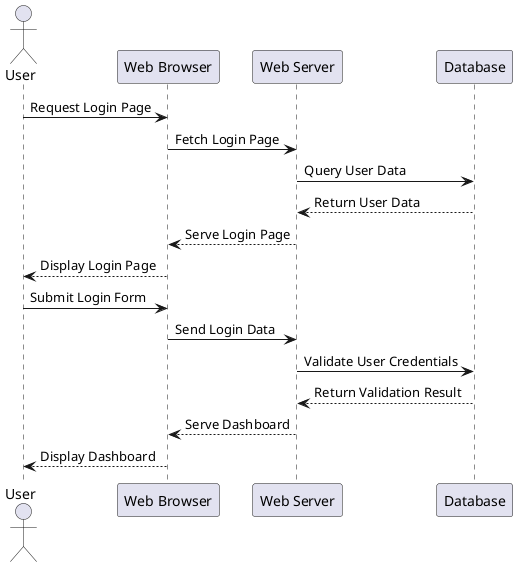 @startuml
actor User
participant "Web Browser" as Browser
participant "Web Server" as Server
participant "Database" as DB

User -> Browser: Request Login Page
Browser -> Server: Fetch Login Page
Server -> DB: Query User Data
DB --> Server: Return User Data
Server --> Browser: Serve Login Page
Browser --> User: Display Login Page

User -> Browser: Submit Login Form
Browser -> Server: Send Login Data
Server -> DB: Validate User Credentials
DB --> Server: Return Validation Result
Server --> Browser: Serve Dashboard
Browser --> User: Display Dashboard
@enduml
